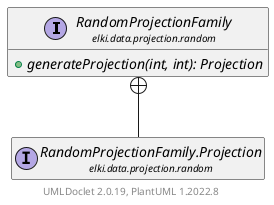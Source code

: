 @startuml
    remove .*\.(Instance|Par|Parameterizer|Factory)$
    set namespaceSeparator none
    hide empty fields
    hide empty methods

    interface "<size:14>RandomProjectionFamily\n<size:10>elki.data.projection.random" as elki.data.projection.random.RandomProjectionFamily [[RandomProjectionFamily.html]] {
        {abstract} +generateProjection(int, int): Projection
    }
    interface "<size:14>RandomProjectionFamily.Projection\n<size:10>elki.data.projection.random" as elki.data.projection.random.RandomProjectionFamily.Projection [[RandomProjectionFamily.Projection.html]]

    elki.data.projection.random.RandomProjectionFamily +-- elki.data.projection.random.RandomProjectionFamily.Projection

    center footer UMLDoclet 2.0.19, PlantUML 1.2022.8
@enduml
